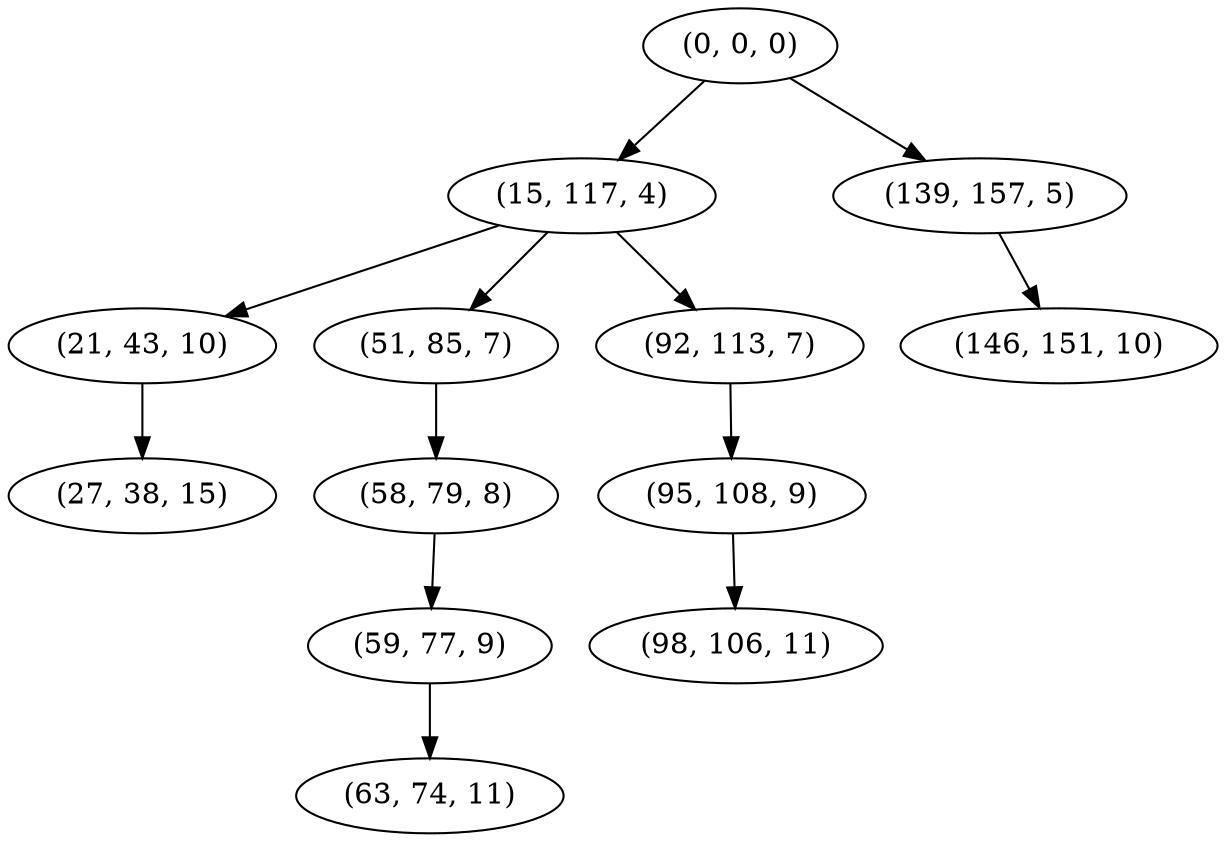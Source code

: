digraph tree {
    "(0, 0, 0)";
    "(15, 117, 4)";
    "(21, 43, 10)";
    "(27, 38, 15)";
    "(51, 85, 7)";
    "(58, 79, 8)";
    "(59, 77, 9)";
    "(63, 74, 11)";
    "(92, 113, 7)";
    "(95, 108, 9)";
    "(98, 106, 11)";
    "(139, 157, 5)";
    "(146, 151, 10)";
    "(0, 0, 0)" -> "(15, 117, 4)";
    "(0, 0, 0)" -> "(139, 157, 5)";
    "(15, 117, 4)" -> "(21, 43, 10)";
    "(15, 117, 4)" -> "(51, 85, 7)";
    "(15, 117, 4)" -> "(92, 113, 7)";
    "(21, 43, 10)" -> "(27, 38, 15)";
    "(51, 85, 7)" -> "(58, 79, 8)";
    "(58, 79, 8)" -> "(59, 77, 9)";
    "(59, 77, 9)" -> "(63, 74, 11)";
    "(92, 113, 7)" -> "(95, 108, 9)";
    "(95, 108, 9)" -> "(98, 106, 11)";
    "(139, 157, 5)" -> "(146, 151, 10)";
}
